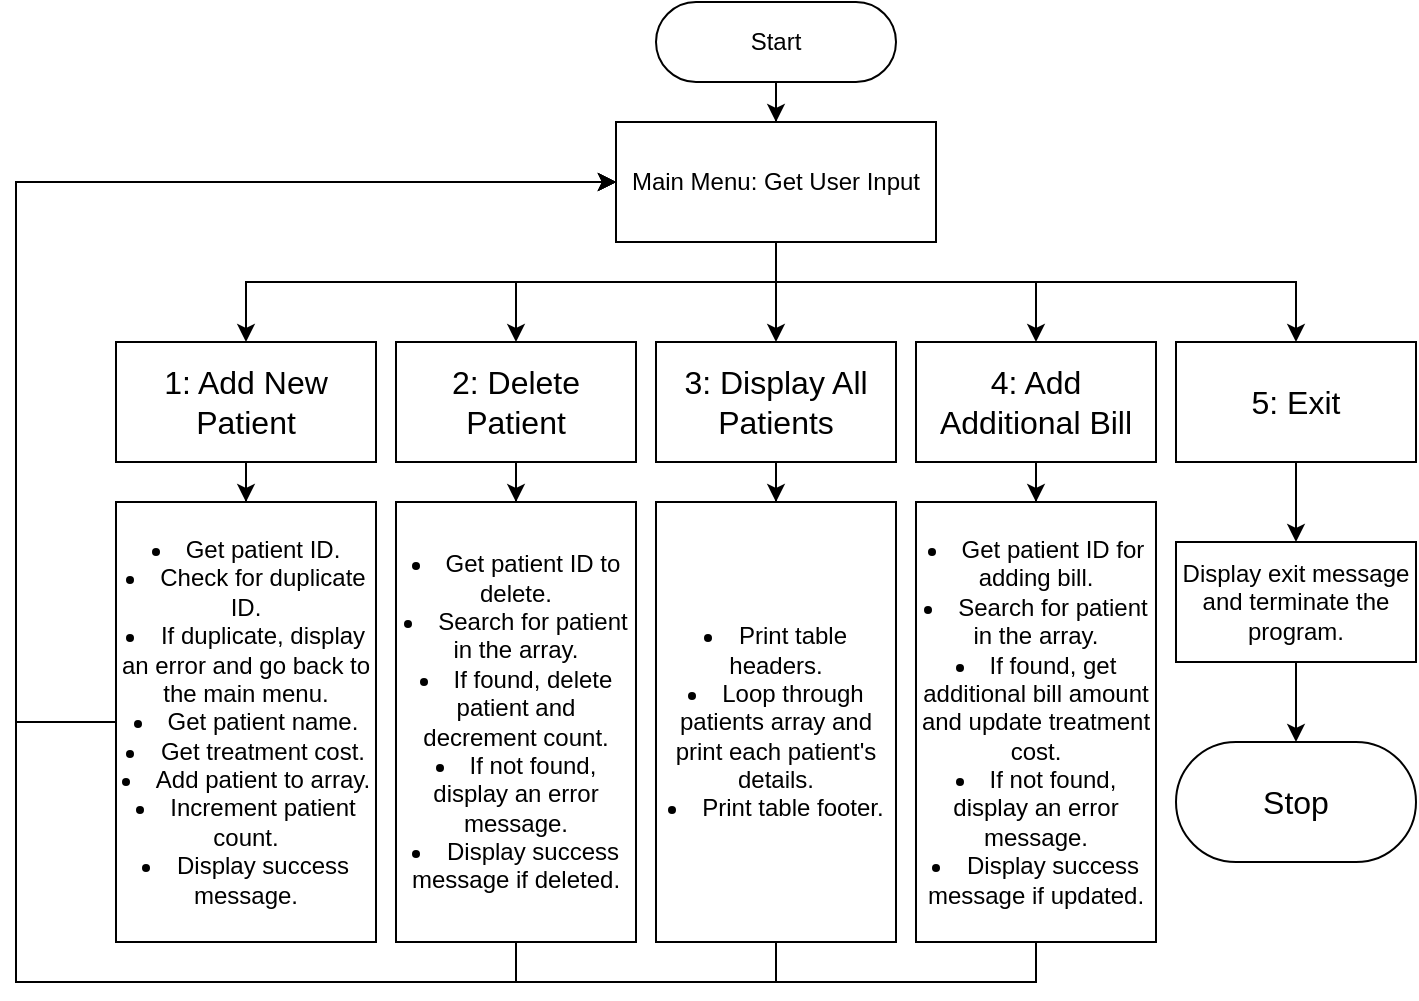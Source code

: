 <mxfile version="24.4.0" type="github">
  <diagram id="C5RBs43oDa-KdzZeNtuy" name="Page-1">
    <mxGraphModel dx="1622" dy="539" grid="1" gridSize="10" guides="1" tooltips="1" connect="1" arrows="1" fold="1" page="1" pageScale="1" pageWidth="827" pageHeight="1169" math="0" shadow="0">
      <root>
        <mxCell id="WIyWlLk6GJQsqaUBKTNV-0" />
        <mxCell id="WIyWlLk6GJQsqaUBKTNV-1" parent="WIyWlLk6GJQsqaUBKTNV-0" />
        <mxCell id="jv8zRjq5MV1yy5FAPdmx-1" value="" style="edgeStyle=orthogonalEdgeStyle;rounded=0;orthogonalLoop=1;jettySize=auto;html=1;" edge="1" parent="WIyWlLk6GJQsqaUBKTNV-1" source="WIyWlLk6GJQsqaUBKTNV-3" target="jv8zRjq5MV1yy5FAPdmx-0">
          <mxGeometry relative="1" as="geometry" />
        </mxCell>
        <mxCell id="WIyWlLk6GJQsqaUBKTNV-3" value="Start" style="rounded=1;whiteSpace=wrap;html=1;fontSize=12;glass=0;strokeWidth=1;shadow=0;arcSize=50;" parent="WIyWlLk6GJQsqaUBKTNV-1" vertex="1">
          <mxGeometry x="160" y="80" width="120" height="40" as="geometry" />
        </mxCell>
        <mxCell id="jv8zRjq5MV1yy5FAPdmx-3" value="" style="edgeStyle=orthogonalEdgeStyle;rounded=0;orthogonalLoop=1;jettySize=auto;html=1;" edge="1" parent="WIyWlLk6GJQsqaUBKTNV-1" source="jv8zRjq5MV1yy5FAPdmx-0" target="jv8zRjq5MV1yy5FAPdmx-2">
          <mxGeometry relative="1" as="geometry">
            <Array as="points">
              <mxPoint x="220" y="220" />
              <mxPoint x="-45" y="220" />
            </Array>
          </mxGeometry>
        </mxCell>
        <mxCell id="jv8zRjq5MV1yy5FAPdmx-7" value="" style="edgeStyle=orthogonalEdgeStyle;rounded=0;orthogonalLoop=1;jettySize=auto;html=1;" edge="1" parent="WIyWlLk6GJQsqaUBKTNV-1" source="jv8zRjq5MV1yy5FAPdmx-0" target="jv8zRjq5MV1yy5FAPdmx-5">
          <mxGeometry relative="1" as="geometry">
            <Array as="points">
              <mxPoint x="220" y="220" />
              <mxPoint x="90" y="220" />
            </Array>
          </mxGeometry>
        </mxCell>
        <mxCell id="jv8zRjq5MV1yy5FAPdmx-9" value="" style="edgeStyle=orthogonalEdgeStyle;rounded=0;orthogonalLoop=1;jettySize=auto;html=1;" edge="1" parent="WIyWlLk6GJQsqaUBKTNV-1" source="jv8zRjq5MV1yy5FAPdmx-0" target="jv8zRjq5MV1yy5FAPdmx-8">
          <mxGeometry relative="1" as="geometry" />
        </mxCell>
        <mxCell id="jv8zRjq5MV1yy5FAPdmx-11" value="" style="edgeStyle=orthogonalEdgeStyle;rounded=0;orthogonalLoop=1;jettySize=auto;html=1;" edge="1" parent="WIyWlLk6GJQsqaUBKTNV-1" source="jv8zRjq5MV1yy5FAPdmx-0" target="jv8zRjq5MV1yy5FAPdmx-10">
          <mxGeometry relative="1" as="geometry">
            <Array as="points">
              <mxPoint x="220" y="220" />
              <mxPoint x="350" y="220" />
            </Array>
          </mxGeometry>
        </mxCell>
        <mxCell id="jv8zRjq5MV1yy5FAPdmx-13" value="" style="edgeStyle=orthogonalEdgeStyle;rounded=0;orthogonalLoop=1;jettySize=auto;html=1;" edge="1" parent="WIyWlLk6GJQsqaUBKTNV-1" source="jv8zRjq5MV1yy5FAPdmx-0" target="jv8zRjq5MV1yy5FAPdmx-12">
          <mxGeometry relative="1" as="geometry">
            <Array as="points">
              <mxPoint x="220" y="220" />
              <mxPoint x="480" y="220" />
            </Array>
          </mxGeometry>
        </mxCell>
        <mxCell id="jv8zRjq5MV1yy5FAPdmx-0" value="Main Menu: Get User Input" style="whiteSpace=wrap;html=1;rounded=1;glass=0;strokeWidth=1;shadow=0;arcSize=0;" vertex="1" parent="WIyWlLk6GJQsqaUBKTNV-1">
          <mxGeometry x="140" y="140" width="160" height="60" as="geometry" />
        </mxCell>
        <mxCell id="jv8zRjq5MV1yy5FAPdmx-17" value="" style="edgeStyle=orthogonalEdgeStyle;rounded=0;orthogonalLoop=1;jettySize=auto;html=1;" edge="1" parent="WIyWlLk6GJQsqaUBKTNV-1" source="jv8zRjq5MV1yy5FAPdmx-2" target="jv8zRjq5MV1yy5FAPdmx-16">
          <mxGeometry relative="1" as="geometry" />
        </mxCell>
        <mxCell id="jv8zRjq5MV1yy5FAPdmx-2" value="&lt;span style=&quot;text-align: start; font-size: medium;&quot;&gt;1: Add New Patient&lt;/span&gt;" style="whiteSpace=wrap;html=1;rounded=1;glass=0;strokeWidth=1;shadow=0;arcSize=0;" vertex="1" parent="WIyWlLk6GJQsqaUBKTNV-1">
          <mxGeometry x="-110" y="250" width="130" height="60" as="geometry" />
        </mxCell>
        <mxCell id="jv8zRjq5MV1yy5FAPdmx-20" value="" style="edgeStyle=orthogonalEdgeStyle;rounded=0;orthogonalLoop=1;jettySize=auto;html=1;" edge="1" parent="WIyWlLk6GJQsqaUBKTNV-1" source="jv8zRjq5MV1yy5FAPdmx-5" target="jv8zRjq5MV1yy5FAPdmx-19">
          <mxGeometry relative="1" as="geometry" />
        </mxCell>
        <mxCell id="jv8zRjq5MV1yy5FAPdmx-5" value="&lt;span style=&quot;text-align: start; font-size: medium;&quot;&gt;2: Delete Patient&lt;/span&gt;" style="whiteSpace=wrap;html=1;rounded=1;glass=0;strokeWidth=1;shadow=0;arcSize=0;" vertex="1" parent="WIyWlLk6GJQsqaUBKTNV-1">
          <mxGeometry x="30" y="250" width="120" height="60" as="geometry" />
        </mxCell>
        <mxCell id="jv8zRjq5MV1yy5FAPdmx-27" value="" style="edgeStyle=orthogonalEdgeStyle;rounded=0;orthogonalLoop=1;jettySize=auto;html=1;" edge="1" parent="WIyWlLk6GJQsqaUBKTNV-1" source="jv8zRjq5MV1yy5FAPdmx-8" target="jv8zRjq5MV1yy5FAPdmx-26">
          <mxGeometry relative="1" as="geometry" />
        </mxCell>
        <mxCell id="jv8zRjq5MV1yy5FAPdmx-8" value="&lt;span style=&quot;text-align: start; font-size: medium;&quot;&gt;3: Display All Patients&lt;/span&gt;" style="whiteSpace=wrap;html=1;rounded=1;glass=0;strokeWidth=1;shadow=0;arcSize=0;" vertex="1" parent="WIyWlLk6GJQsqaUBKTNV-1">
          <mxGeometry x="160" y="250" width="120" height="60" as="geometry" />
        </mxCell>
        <mxCell id="jv8zRjq5MV1yy5FAPdmx-32" value="" style="edgeStyle=orthogonalEdgeStyle;rounded=0;orthogonalLoop=1;jettySize=auto;html=1;" edge="1" parent="WIyWlLk6GJQsqaUBKTNV-1" source="jv8zRjq5MV1yy5FAPdmx-10" target="jv8zRjq5MV1yy5FAPdmx-31">
          <mxGeometry relative="1" as="geometry" />
        </mxCell>
        <mxCell id="jv8zRjq5MV1yy5FAPdmx-10" value="&lt;span style=&quot;text-align: start; font-size: medium;&quot;&gt;4: Add Additional Bill&lt;/span&gt;" style="whiteSpace=wrap;html=1;rounded=1;glass=0;strokeWidth=1;shadow=0;arcSize=0;" vertex="1" parent="WIyWlLk6GJQsqaUBKTNV-1">
          <mxGeometry x="290" y="250" width="120" height="60" as="geometry" />
        </mxCell>
        <mxCell id="jv8zRjq5MV1yy5FAPdmx-37" value="" style="edgeStyle=orthogonalEdgeStyle;rounded=0;orthogonalLoop=1;jettySize=auto;html=1;" edge="1" parent="WIyWlLk6GJQsqaUBKTNV-1" source="jv8zRjq5MV1yy5FAPdmx-12" target="jv8zRjq5MV1yy5FAPdmx-36">
          <mxGeometry relative="1" as="geometry" />
        </mxCell>
        <mxCell id="jv8zRjq5MV1yy5FAPdmx-12" value="&lt;span style=&quot;text-align: start; font-size: medium;&quot;&gt;5: Exit&lt;/span&gt;" style="whiteSpace=wrap;html=1;rounded=1;glass=0;strokeWidth=1;shadow=0;arcSize=0;" vertex="1" parent="WIyWlLk6GJQsqaUBKTNV-1">
          <mxGeometry x="420" y="250" width="120" height="60" as="geometry" />
        </mxCell>
        <mxCell id="jv8zRjq5MV1yy5FAPdmx-14" value="&lt;span style=&quot;text-align: start; font-size: medium;&quot;&gt;Stop&lt;/span&gt;" style="whiteSpace=wrap;html=1;rounded=1;glass=0;strokeWidth=1;shadow=0;arcSize=50;" vertex="1" parent="WIyWlLk6GJQsqaUBKTNV-1">
          <mxGeometry x="420" y="450" width="120" height="60" as="geometry" />
        </mxCell>
        <mxCell id="jv8zRjq5MV1yy5FAPdmx-18" style="edgeStyle=orthogonalEdgeStyle;rounded=0;orthogonalLoop=1;jettySize=auto;html=1;entryX=0;entryY=0.5;entryDx=0;entryDy=0;" edge="1" parent="WIyWlLk6GJQsqaUBKTNV-1" source="jv8zRjq5MV1yy5FAPdmx-16" target="jv8zRjq5MV1yy5FAPdmx-0">
          <mxGeometry relative="1" as="geometry">
            <Array as="points">
              <mxPoint x="-160" y="440" />
              <mxPoint x="-160" y="170" />
            </Array>
          </mxGeometry>
        </mxCell>
        <mxCell id="jv8zRjq5MV1yy5FAPdmx-16" value="&lt;li&gt;Get patient ID.&lt;/li&gt;&lt;li&gt;Check for duplicate ID.&lt;/li&gt;&lt;li&gt;If duplicate, display an error and go back to the main menu.&lt;/li&gt;&lt;li&gt;Get patient name.&lt;/li&gt;&lt;li&gt;Get treatment cost.&lt;/li&gt;&lt;li&gt;Add patient to array.&lt;/li&gt;&lt;li&gt;Increment patient count.&lt;/li&gt;&lt;li&gt;Display success message.&lt;/li&gt;" style="whiteSpace=wrap;html=1;rounded=1;glass=0;strokeWidth=1;shadow=0;arcSize=0;" vertex="1" parent="WIyWlLk6GJQsqaUBKTNV-1">
          <mxGeometry x="-110" y="330" width="130" height="220" as="geometry" />
        </mxCell>
        <mxCell id="jv8zRjq5MV1yy5FAPdmx-23" style="edgeStyle=orthogonalEdgeStyle;rounded=0;orthogonalLoop=1;jettySize=auto;html=1;exitX=0.5;exitY=1;exitDx=0;exitDy=0;entryX=0;entryY=0.5;entryDx=0;entryDy=0;" edge="1" parent="WIyWlLk6GJQsqaUBKTNV-1" source="jv8zRjq5MV1yy5FAPdmx-19" target="jv8zRjq5MV1yy5FAPdmx-0">
          <mxGeometry relative="1" as="geometry">
            <Array as="points">
              <mxPoint x="90" y="570" />
              <mxPoint x="-160" y="570" />
              <mxPoint x="-160" y="170" />
            </Array>
          </mxGeometry>
        </mxCell>
        <mxCell id="jv8zRjq5MV1yy5FAPdmx-19" value="&lt;li&gt;Get patient ID to delete.&lt;/li&gt;&lt;li&gt;Search for patient in the array.&lt;/li&gt;&lt;li&gt;If found, delete patient and decrement count.&lt;/li&gt;&lt;li&gt;If not found, display an error message.&lt;/li&gt;&lt;li&gt;Display success message if deleted.&lt;/li&gt;" style="whiteSpace=wrap;html=1;rounded=1;glass=0;strokeWidth=1;shadow=0;arcSize=0;" vertex="1" parent="WIyWlLk6GJQsqaUBKTNV-1">
          <mxGeometry x="30" y="330" width="120" height="220" as="geometry" />
        </mxCell>
        <mxCell id="jv8zRjq5MV1yy5FAPdmx-28" style="edgeStyle=orthogonalEdgeStyle;rounded=0;orthogonalLoop=1;jettySize=auto;html=1;exitX=0.5;exitY=1;exitDx=0;exitDy=0;entryX=0;entryY=0.5;entryDx=0;entryDy=0;" edge="1" parent="WIyWlLk6GJQsqaUBKTNV-1" source="jv8zRjq5MV1yy5FAPdmx-26" target="jv8zRjq5MV1yy5FAPdmx-0">
          <mxGeometry relative="1" as="geometry">
            <Array as="points">
              <mxPoint x="220" y="570" />
              <mxPoint x="-160" y="570" />
              <mxPoint x="-160" y="170" />
            </Array>
          </mxGeometry>
        </mxCell>
        <mxCell id="jv8zRjq5MV1yy5FAPdmx-26" value="&lt;li&gt;Print table headers.&lt;/li&gt;&lt;li&gt;Loop through patients array and print each patient&#39;s details.&lt;/li&gt;&lt;li&gt;Print table footer.&lt;/li&gt;" style="whiteSpace=wrap;html=1;rounded=1;glass=0;strokeWidth=1;shadow=0;arcSize=0;" vertex="1" parent="WIyWlLk6GJQsqaUBKTNV-1">
          <mxGeometry x="160" y="330" width="120" height="220" as="geometry" />
        </mxCell>
        <mxCell id="jv8zRjq5MV1yy5FAPdmx-33" style="edgeStyle=orthogonalEdgeStyle;rounded=0;orthogonalLoop=1;jettySize=auto;html=1;exitX=0.5;exitY=1;exitDx=0;exitDy=0;entryX=0;entryY=0.5;entryDx=0;entryDy=0;" edge="1" parent="WIyWlLk6GJQsqaUBKTNV-1" source="jv8zRjq5MV1yy5FAPdmx-31" target="jv8zRjq5MV1yy5FAPdmx-0">
          <mxGeometry relative="1" as="geometry">
            <Array as="points">
              <mxPoint x="350" y="570" />
              <mxPoint x="-160" y="570" />
              <mxPoint x="-160" y="170" />
            </Array>
          </mxGeometry>
        </mxCell>
        <mxCell id="jv8zRjq5MV1yy5FAPdmx-31" value="&lt;li&gt;Get patient ID for adding bill.&lt;/li&gt;&lt;li&gt;Search for patient in the array.&lt;/li&gt;&lt;li&gt;If found, get additional bill amount and update treatment cost.&lt;/li&gt;&lt;li&gt;If not found, display an error message.&lt;/li&gt;&lt;li&gt;Display success message if updated.&lt;/li&gt;" style="whiteSpace=wrap;html=1;rounded=1;glass=0;strokeWidth=1;shadow=0;arcSize=0;" vertex="1" parent="WIyWlLk6GJQsqaUBKTNV-1">
          <mxGeometry x="290" y="330" width="120" height="220" as="geometry" />
        </mxCell>
        <mxCell id="jv8zRjq5MV1yy5FAPdmx-38" style="edgeStyle=orthogonalEdgeStyle;rounded=0;orthogonalLoop=1;jettySize=auto;html=1;exitX=0.5;exitY=1;exitDx=0;exitDy=0;entryX=0.5;entryY=0;entryDx=0;entryDy=0;" edge="1" parent="WIyWlLk6GJQsqaUBKTNV-1" source="jv8zRjq5MV1yy5FAPdmx-36" target="jv8zRjq5MV1yy5FAPdmx-14">
          <mxGeometry relative="1" as="geometry" />
        </mxCell>
        <mxCell id="jv8zRjq5MV1yy5FAPdmx-36" value="&lt;span style=&quot;text-align: start;&quot;&gt;&lt;font style=&quot;font-size: 12px;&quot;&gt;Display exit message and terminate the program.&lt;/font&gt;&lt;/span&gt;" style="whiteSpace=wrap;html=1;rounded=1;glass=0;strokeWidth=1;shadow=0;arcSize=0;" vertex="1" parent="WIyWlLk6GJQsqaUBKTNV-1">
          <mxGeometry x="420" y="350" width="120" height="60" as="geometry" />
        </mxCell>
      </root>
    </mxGraphModel>
  </diagram>
</mxfile>
